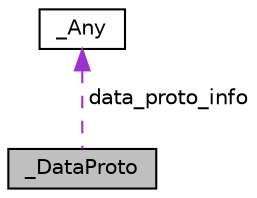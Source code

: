 digraph "_DataProto"
{
  edge [fontname="Helvetica",fontsize="10",labelfontname="Helvetica",labelfontsize="10"];
  node [fontname="Helvetica",fontsize="10",shape=record];
  Node1 [label="_DataProto",height=0.2,width=0.4,color="black", fillcolor="grey75", style="filled", fontcolor="black"];
  Node2 -> Node1 [dir="back",color="darkorchid3",fontsize="10",style="dashed",label=" data_proto_info" ,fontname="Helvetica"];
  Node2 [label="_Any",height=0.2,width=0.4,color="black", fillcolor="white", style="filled",URL="$struct___any.html"];
}
